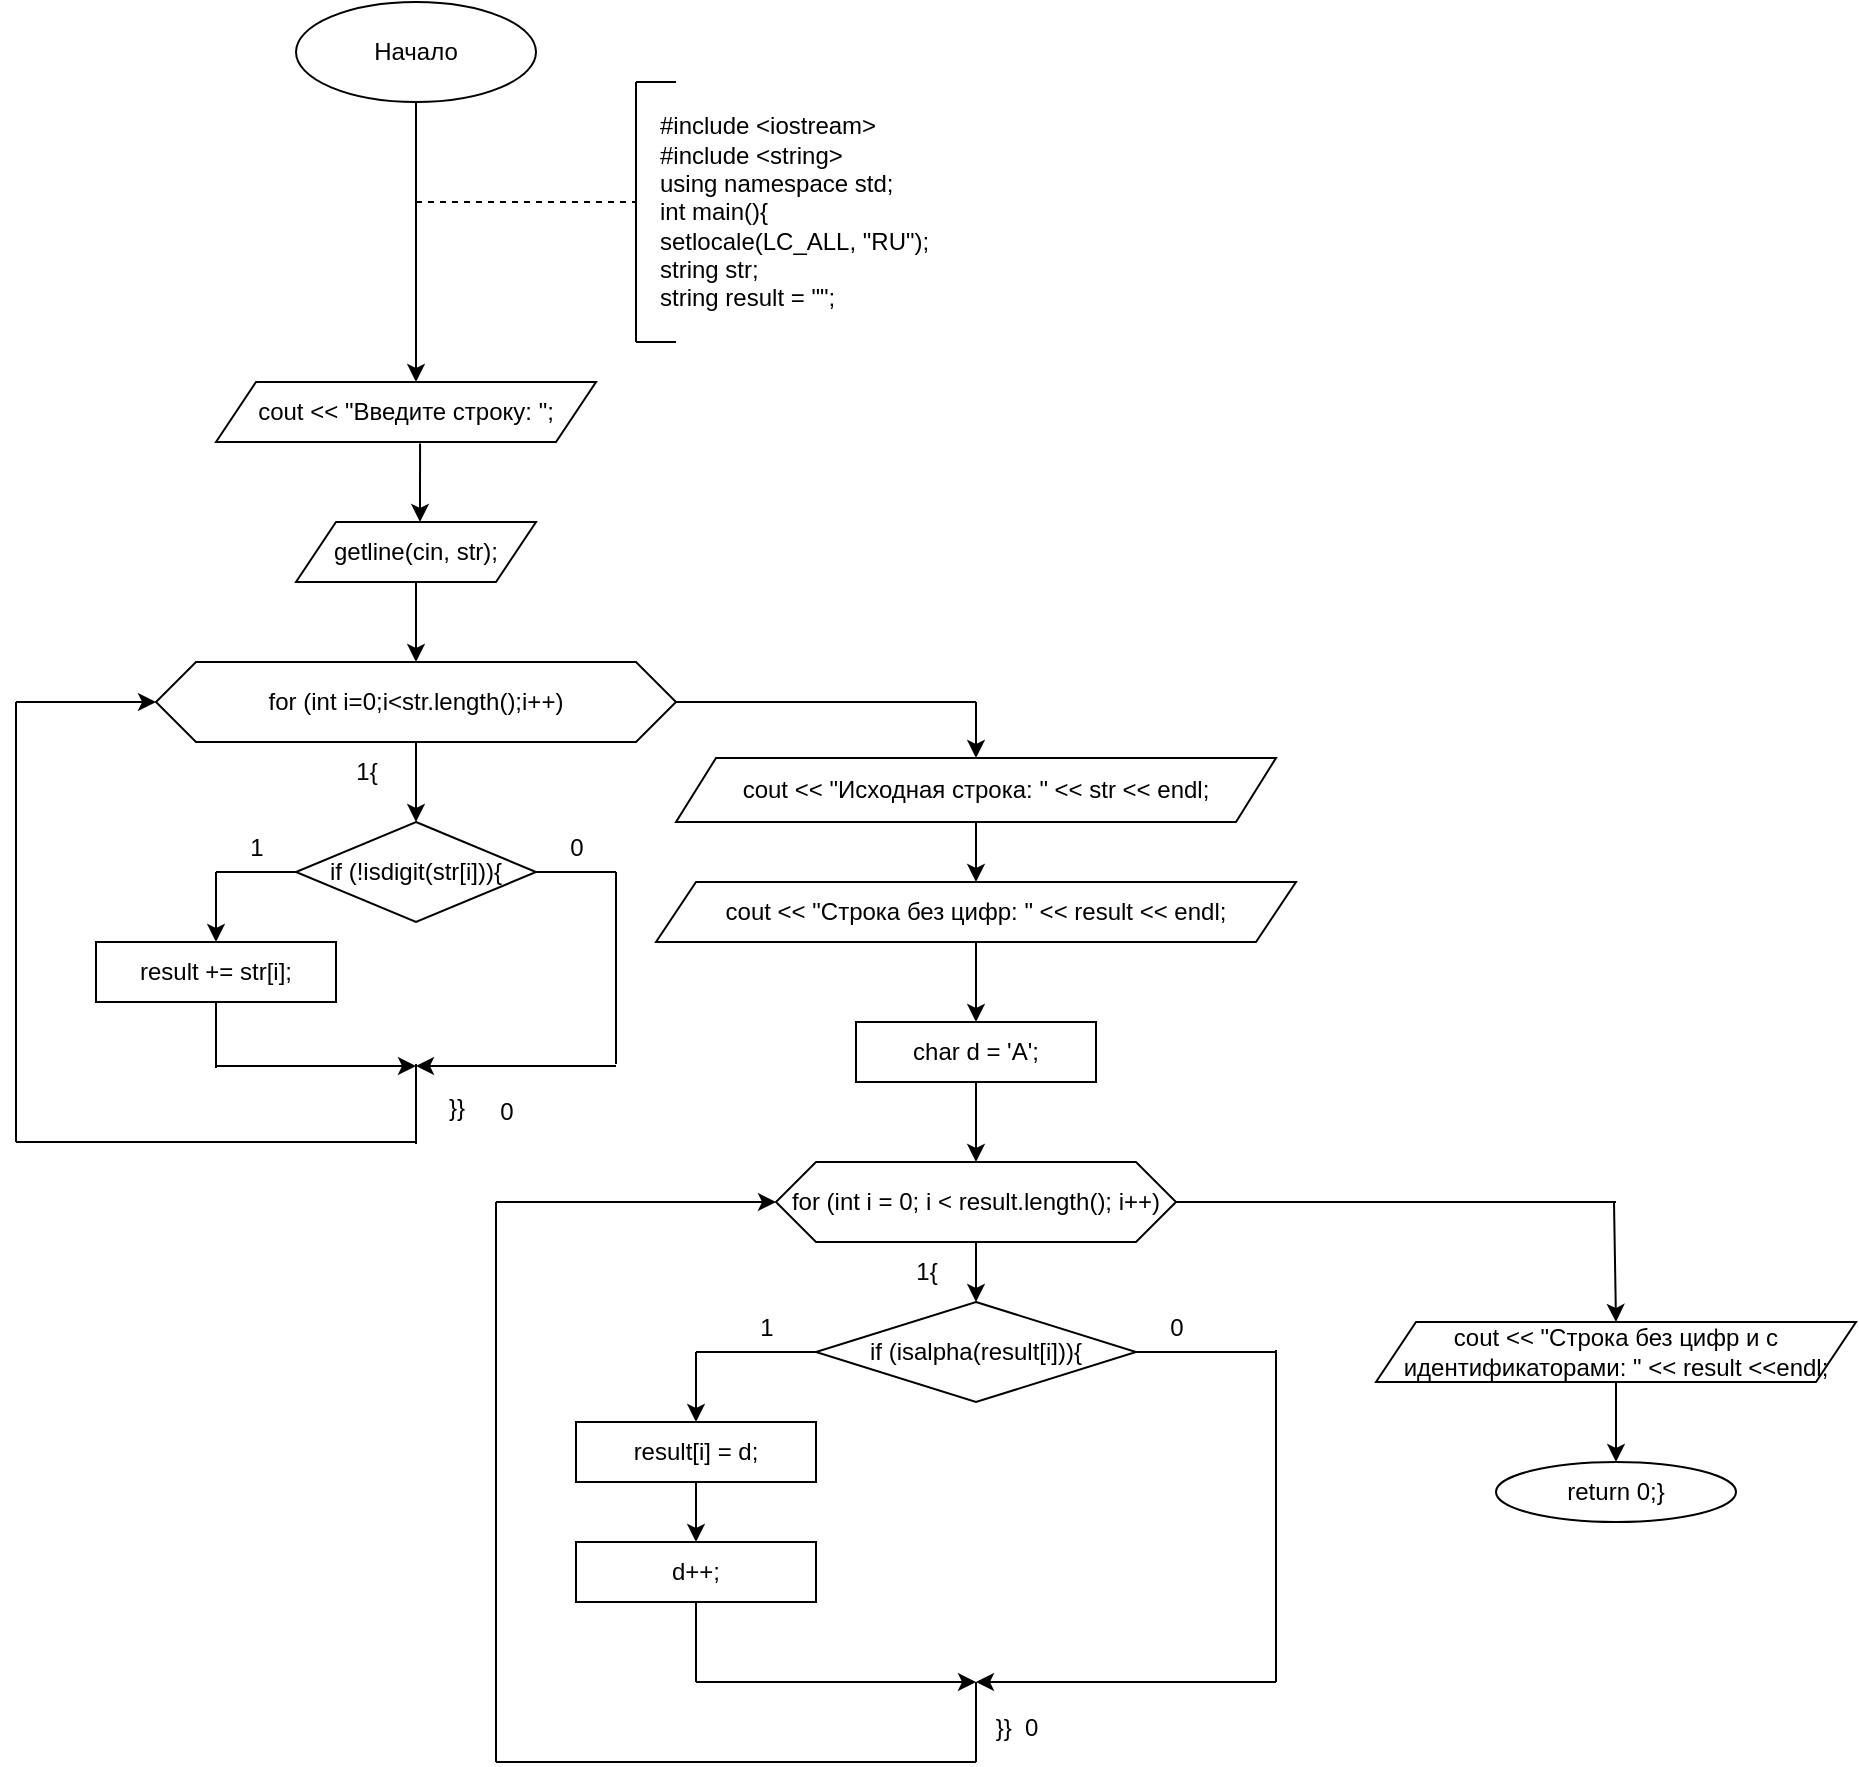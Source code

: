 <mxfile version="23.0.2" type="device">
  <diagram name="Страница — 1" id="c7WFqgYV3KlqRFfcLnEQ">
    <mxGraphModel dx="1290" dy="629" grid="1" gridSize="10" guides="1" tooltips="1" connect="1" arrows="1" fold="1" page="1" pageScale="1" pageWidth="827" pageHeight="1169" math="0" shadow="0">
      <root>
        <mxCell id="0" />
        <mxCell id="1" parent="0" />
        <mxCell id="VIocwzmXMLWgD00gFmoe-1" value="Начало" style="ellipse;whiteSpace=wrap;html=1;" vertex="1" parent="1">
          <mxGeometry x="220" y="40" width="120" height="50" as="geometry" />
        </mxCell>
        <mxCell id="VIocwzmXMLWgD00gFmoe-3" value="" style="endArrow=classic;html=1;rounded=0;exitX=0.5;exitY=1;exitDx=0;exitDy=0;" edge="1" parent="1" source="VIocwzmXMLWgD00gFmoe-1">
          <mxGeometry width="50" height="50" relative="1" as="geometry">
            <mxPoint x="260" y="150" as="sourcePoint" />
            <mxPoint x="280" y="230" as="targetPoint" />
          </mxGeometry>
        </mxCell>
        <mxCell id="VIocwzmXMLWgD00gFmoe-4" value="" style="endArrow=none;dashed=1;html=1;rounded=0;" edge="1" parent="1">
          <mxGeometry width="50" height="50" relative="1" as="geometry">
            <mxPoint x="280" y="140" as="sourcePoint" />
            <mxPoint x="390" y="140" as="targetPoint" />
          </mxGeometry>
        </mxCell>
        <mxCell id="VIocwzmXMLWgD00gFmoe-5" value="" style="endArrow=none;html=1;rounded=0;" edge="1" parent="1">
          <mxGeometry width="50" height="50" relative="1" as="geometry">
            <mxPoint x="390" y="210" as="sourcePoint" />
            <mxPoint x="390" y="80" as="targetPoint" />
          </mxGeometry>
        </mxCell>
        <mxCell id="VIocwzmXMLWgD00gFmoe-6" value="" style="endArrow=none;html=1;rounded=0;" edge="1" parent="1">
          <mxGeometry width="50" height="50" relative="1" as="geometry">
            <mxPoint x="390" y="80" as="sourcePoint" />
            <mxPoint x="410" y="80" as="targetPoint" />
          </mxGeometry>
        </mxCell>
        <mxCell id="VIocwzmXMLWgD00gFmoe-7" value="" style="endArrow=none;html=1;rounded=0;" edge="1" parent="1">
          <mxGeometry width="50" height="50" relative="1" as="geometry">
            <mxPoint x="410" y="210" as="sourcePoint" />
            <mxPoint x="390" y="210" as="targetPoint" />
          </mxGeometry>
        </mxCell>
        <mxCell id="VIocwzmXMLWgD00gFmoe-8" value="&lt;div&gt;#include &amp;lt;iostream&amp;gt;&lt;/div&gt;&lt;div&gt;#include &amp;lt;string&amp;gt;&lt;/div&gt;&lt;div&gt;using namespace std;&lt;/div&gt;&lt;div&gt;int main(){&lt;/div&gt;&lt;div&gt;&lt;div&gt;setlocale(LC_ALL, &quot;RU&quot;);&lt;/div&gt;&lt;div&gt;string str;&lt;/div&gt;&lt;div&gt;string result = &quot;&quot;;&lt;/div&gt;&lt;/div&gt;" style="text;html=1;align=left;verticalAlign=middle;resizable=0;points=[];autosize=1;strokeColor=none;fillColor=none;" vertex="1" parent="1">
          <mxGeometry x="400" y="90" width="160" height="110" as="geometry" />
        </mxCell>
        <mxCell id="VIocwzmXMLWgD00gFmoe-9" value="cout &amp;lt;&amp;lt; &quot;Введите строку: &quot;;" style="shape=parallelogram;perimeter=parallelogramPerimeter;whiteSpace=wrap;html=1;fixedSize=1;" vertex="1" parent="1">
          <mxGeometry x="180" y="230" width="190" height="30" as="geometry" />
        </mxCell>
        <mxCell id="VIocwzmXMLWgD00gFmoe-10" value="" style="endArrow=classic;html=1;rounded=0;exitX=0.537;exitY=1.027;exitDx=0;exitDy=0;exitPerimeter=0;" edge="1" parent="1" source="VIocwzmXMLWgD00gFmoe-9">
          <mxGeometry width="50" height="50" relative="1" as="geometry">
            <mxPoint x="260" y="150" as="sourcePoint" />
            <mxPoint x="282" y="300" as="targetPoint" />
          </mxGeometry>
        </mxCell>
        <mxCell id="VIocwzmXMLWgD00gFmoe-11" value="getline(cin, str);" style="shape=parallelogram;perimeter=parallelogramPerimeter;whiteSpace=wrap;html=1;fixedSize=1;" vertex="1" parent="1">
          <mxGeometry x="220" y="300" width="120" height="30" as="geometry" />
        </mxCell>
        <mxCell id="VIocwzmXMLWgD00gFmoe-12" value="" style="endArrow=classic;html=1;rounded=0;exitX=0.5;exitY=1;exitDx=0;exitDy=0;" edge="1" parent="1" source="VIocwzmXMLWgD00gFmoe-11" target="VIocwzmXMLWgD00gFmoe-13">
          <mxGeometry width="50" height="50" relative="1" as="geometry">
            <mxPoint x="260" y="350" as="sourcePoint" />
            <mxPoint x="280" y="370" as="targetPoint" />
          </mxGeometry>
        </mxCell>
        <mxCell id="VIocwzmXMLWgD00gFmoe-13" value="for (int i=0;i&amp;lt;str.length();i++)" style="shape=hexagon;perimeter=hexagonPerimeter2;whiteSpace=wrap;html=1;fixedSize=1;" vertex="1" parent="1">
          <mxGeometry x="150" y="370" width="260" height="40" as="geometry" />
        </mxCell>
        <mxCell id="VIocwzmXMLWgD00gFmoe-14" value="" style="endArrow=classic;html=1;rounded=0;exitX=0.5;exitY=1;exitDx=0;exitDy=0;" edge="1" parent="1" source="VIocwzmXMLWgD00gFmoe-13" target="VIocwzmXMLWgD00gFmoe-15">
          <mxGeometry width="50" height="50" relative="1" as="geometry">
            <mxPoint x="260" y="450" as="sourcePoint" />
            <mxPoint x="280" y="460" as="targetPoint" />
          </mxGeometry>
        </mxCell>
        <mxCell id="VIocwzmXMLWgD00gFmoe-15" value="if (!isdigit(str[i])){" style="rhombus;whiteSpace=wrap;html=1;" vertex="1" parent="1">
          <mxGeometry x="220" y="450" width="120" height="50" as="geometry" />
        </mxCell>
        <mxCell id="VIocwzmXMLWgD00gFmoe-16" value="" style="endArrow=none;html=1;rounded=0;exitX=0;exitY=0.5;exitDx=0;exitDy=0;" edge="1" parent="1" source="VIocwzmXMLWgD00gFmoe-15">
          <mxGeometry width="50" height="50" relative="1" as="geometry">
            <mxPoint x="260" y="450" as="sourcePoint" />
            <mxPoint x="180" y="475" as="targetPoint" />
          </mxGeometry>
        </mxCell>
        <mxCell id="VIocwzmXMLWgD00gFmoe-18" value="" style="endArrow=none;html=1;rounded=0;exitX=1;exitY=0.5;exitDx=0;exitDy=0;" edge="1" parent="1" source="VIocwzmXMLWgD00gFmoe-15">
          <mxGeometry width="50" height="50" relative="1" as="geometry">
            <mxPoint x="260" y="450" as="sourcePoint" />
            <mxPoint x="380" y="475" as="targetPoint" />
          </mxGeometry>
        </mxCell>
        <mxCell id="VIocwzmXMLWgD00gFmoe-19" value="" style="endArrow=none;html=1;rounded=0;" edge="1" parent="1">
          <mxGeometry width="50" height="50" relative="1" as="geometry">
            <mxPoint x="380" y="475" as="sourcePoint" />
            <mxPoint x="380" y="571" as="targetPoint" />
          </mxGeometry>
        </mxCell>
        <mxCell id="VIocwzmXMLWgD00gFmoe-20" value="" style="endArrow=classic;html=1;rounded=0;" edge="1" parent="1">
          <mxGeometry width="50" height="50" relative="1" as="geometry">
            <mxPoint x="180" y="475" as="sourcePoint" />
            <mxPoint x="180" y="510" as="targetPoint" />
          </mxGeometry>
        </mxCell>
        <mxCell id="VIocwzmXMLWgD00gFmoe-21" value="result += str[i];" style="rounded=0;whiteSpace=wrap;html=1;" vertex="1" parent="1">
          <mxGeometry x="120" y="510" width="120" height="30" as="geometry" />
        </mxCell>
        <mxCell id="VIocwzmXMLWgD00gFmoe-22" value="" style="endArrow=none;html=1;rounded=0;exitX=0.5;exitY=1;exitDx=0;exitDy=0;" edge="1" parent="1">
          <mxGeometry width="50" height="50" relative="1" as="geometry">
            <mxPoint x="180" y="540" as="sourcePoint" />
            <mxPoint x="180" y="573" as="targetPoint" />
          </mxGeometry>
        </mxCell>
        <mxCell id="VIocwzmXMLWgD00gFmoe-23" value="" style="endArrow=classic;html=1;rounded=0;" edge="1" parent="1">
          <mxGeometry width="50" height="50" relative="1" as="geometry">
            <mxPoint x="180" y="572" as="sourcePoint" />
            <mxPoint x="280" y="572" as="targetPoint" />
          </mxGeometry>
        </mxCell>
        <mxCell id="VIocwzmXMLWgD00gFmoe-24" value="" style="endArrow=classic;html=1;rounded=0;" edge="1" parent="1">
          <mxGeometry width="50" height="50" relative="1" as="geometry">
            <mxPoint x="380" y="572" as="sourcePoint" />
            <mxPoint x="280" y="572" as="targetPoint" />
          </mxGeometry>
        </mxCell>
        <mxCell id="VIocwzmXMLWgD00gFmoe-26" value="" style="endArrow=none;html=1;rounded=0;" edge="1" parent="1">
          <mxGeometry width="50" height="50" relative="1" as="geometry">
            <mxPoint x="280" y="571" as="sourcePoint" />
            <mxPoint x="280" y="611" as="targetPoint" />
          </mxGeometry>
        </mxCell>
        <mxCell id="VIocwzmXMLWgD00gFmoe-27" value="" style="endArrow=none;html=1;rounded=0;" edge="1" parent="1">
          <mxGeometry width="50" height="50" relative="1" as="geometry">
            <mxPoint x="280" y="610" as="sourcePoint" />
            <mxPoint x="80" y="610" as="targetPoint" />
          </mxGeometry>
        </mxCell>
        <mxCell id="VIocwzmXMLWgD00gFmoe-28" value="" style="endArrow=none;html=1;rounded=0;" edge="1" parent="1">
          <mxGeometry width="50" height="50" relative="1" as="geometry">
            <mxPoint x="80" y="610" as="sourcePoint" />
            <mxPoint x="80" y="390" as="targetPoint" />
          </mxGeometry>
        </mxCell>
        <mxCell id="VIocwzmXMLWgD00gFmoe-29" value="" style="endArrow=classic;html=1;rounded=0;entryX=0;entryY=0.5;entryDx=0;entryDy=0;" edge="1" parent="1" target="VIocwzmXMLWgD00gFmoe-13">
          <mxGeometry width="50" height="50" relative="1" as="geometry">
            <mxPoint x="80" y="390" as="sourcePoint" />
            <mxPoint x="310" y="400" as="targetPoint" />
          </mxGeometry>
        </mxCell>
        <mxCell id="VIocwzmXMLWgD00gFmoe-30" value="1{" style="text;html=1;align=center;verticalAlign=middle;resizable=0;points=[];autosize=1;strokeColor=none;fillColor=none;" vertex="1" parent="1">
          <mxGeometry x="240" y="410" width="30" height="30" as="geometry" />
        </mxCell>
        <mxCell id="VIocwzmXMLWgD00gFmoe-31" value="}}" style="text;html=1;align=center;verticalAlign=middle;resizable=0;points=[];autosize=1;strokeColor=none;fillColor=none;" vertex="1" parent="1">
          <mxGeometry x="285" y="578" width="30" height="30" as="geometry" />
        </mxCell>
        <mxCell id="VIocwzmXMLWgD00gFmoe-32" value="1" style="text;html=1;align=center;verticalAlign=middle;resizable=0;points=[];autosize=1;strokeColor=none;fillColor=none;" vertex="1" parent="1">
          <mxGeometry x="185" y="448" width="30" height="30" as="geometry" />
        </mxCell>
        <mxCell id="VIocwzmXMLWgD00gFmoe-33" value="0" style="text;html=1;align=center;verticalAlign=middle;resizable=0;points=[];autosize=1;strokeColor=none;fillColor=none;" vertex="1" parent="1">
          <mxGeometry x="345" y="448" width="30" height="30" as="geometry" />
        </mxCell>
        <mxCell id="VIocwzmXMLWgD00gFmoe-34" value="" style="endArrow=none;html=1;rounded=0;exitX=1;exitY=0.5;exitDx=0;exitDy=0;" edge="1" parent="1" source="VIocwzmXMLWgD00gFmoe-13">
          <mxGeometry width="50" height="50" relative="1" as="geometry">
            <mxPoint x="420" y="410" as="sourcePoint" />
            <mxPoint x="560" y="390" as="targetPoint" />
          </mxGeometry>
        </mxCell>
        <mxCell id="VIocwzmXMLWgD00gFmoe-35" value="" style="endArrow=classic;html=1;rounded=0;" edge="1" parent="1" target="VIocwzmXMLWgD00gFmoe-36">
          <mxGeometry width="50" height="50" relative="1" as="geometry">
            <mxPoint x="560" y="390" as="sourcePoint" />
            <mxPoint x="560" y="420" as="targetPoint" />
          </mxGeometry>
        </mxCell>
        <mxCell id="VIocwzmXMLWgD00gFmoe-36" value="cout &amp;lt;&amp;lt; &quot;Исходная строка: &quot; &amp;lt;&amp;lt; str &amp;lt;&amp;lt; endl;" style="shape=parallelogram;perimeter=parallelogramPerimeter;whiteSpace=wrap;html=1;fixedSize=1;" vertex="1" parent="1">
          <mxGeometry x="410" y="418" width="300" height="32" as="geometry" />
        </mxCell>
        <mxCell id="VIocwzmXMLWgD00gFmoe-37" value="" style="endArrow=classic;html=1;rounded=0;exitX=0.5;exitY=1;exitDx=0;exitDy=0;" edge="1" parent="1" source="VIocwzmXMLWgD00gFmoe-36" target="VIocwzmXMLWgD00gFmoe-38">
          <mxGeometry width="50" height="50" relative="1" as="geometry">
            <mxPoint x="420" y="410" as="sourcePoint" />
            <mxPoint x="560" y="490" as="targetPoint" />
          </mxGeometry>
        </mxCell>
        <mxCell id="VIocwzmXMLWgD00gFmoe-38" value="cout &amp;lt;&amp;lt; &quot;Строка без цифр: &quot; &amp;lt;&amp;lt; result &amp;lt;&amp;lt; endl;" style="shape=parallelogram;perimeter=parallelogramPerimeter;whiteSpace=wrap;html=1;fixedSize=1;" vertex="1" parent="1">
          <mxGeometry x="400" y="480" width="320" height="30" as="geometry" />
        </mxCell>
        <mxCell id="VIocwzmXMLWgD00gFmoe-40" value="" style="endArrow=classic;html=1;rounded=0;exitX=0.5;exitY=1;exitDx=0;exitDy=0;entryX=0.5;entryY=0;entryDx=0;entryDy=0;" edge="1" parent="1" source="VIocwzmXMLWgD00gFmoe-38" target="VIocwzmXMLWgD00gFmoe-42">
          <mxGeometry width="50" height="50" relative="1" as="geometry">
            <mxPoint x="420" y="610" as="sourcePoint" />
            <mxPoint x="560" y="520" as="targetPoint" />
          </mxGeometry>
        </mxCell>
        <mxCell id="VIocwzmXMLWgD00gFmoe-42" value="char d = &#39;A&#39;;" style="rounded=0;whiteSpace=wrap;html=1;" vertex="1" parent="1">
          <mxGeometry x="500" y="550" width="120" height="30" as="geometry" />
        </mxCell>
        <mxCell id="VIocwzmXMLWgD00gFmoe-43" value="" style="endArrow=classic;html=1;rounded=0;exitX=0.5;exitY=1;exitDx=0;exitDy=0;" edge="1" parent="1" source="VIocwzmXMLWgD00gFmoe-42" target="VIocwzmXMLWgD00gFmoe-44">
          <mxGeometry width="50" height="50" relative="1" as="geometry">
            <mxPoint x="420" y="610" as="sourcePoint" />
            <mxPoint x="560" y="610" as="targetPoint" />
          </mxGeometry>
        </mxCell>
        <mxCell id="VIocwzmXMLWgD00gFmoe-44" value="for (int i = 0; i &amp;lt; result.length(); i++)" style="shape=hexagon;perimeter=hexagonPerimeter2;whiteSpace=wrap;html=1;fixedSize=1;" vertex="1" parent="1">
          <mxGeometry x="460" y="620" width="200" height="40" as="geometry" />
        </mxCell>
        <mxCell id="VIocwzmXMLWgD00gFmoe-45" value="" style="endArrow=classic;html=1;rounded=0;exitX=0.5;exitY=1;exitDx=0;exitDy=0;" edge="1" parent="1" source="VIocwzmXMLWgD00gFmoe-44" target="VIocwzmXMLWgD00gFmoe-46">
          <mxGeometry width="50" height="50" relative="1" as="geometry">
            <mxPoint x="420" y="610" as="sourcePoint" />
            <mxPoint x="560" y="700" as="targetPoint" />
          </mxGeometry>
        </mxCell>
        <mxCell id="VIocwzmXMLWgD00gFmoe-46" value="if (isalpha(result[i])){" style="rhombus;whiteSpace=wrap;html=1;" vertex="1" parent="1">
          <mxGeometry x="480" y="690" width="160" height="50" as="geometry" />
        </mxCell>
        <mxCell id="VIocwzmXMLWgD00gFmoe-47" value="" style="endArrow=none;html=1;rounded=0;exitX=0;exitY=0.5;exitDx=0;exitDy=0;" edge="1" parent="1" source="VIocwzmXMLWgD00gFmoe-46">
          <mxGeometry width="50" height="50" relative="1" as="geometry">
            <mxPoint x="420" y="710" as="sourcePoint" />
            <mxPoint x="420" y="715" as="targetPoint" />
          </mxGeometry>
        </mxCell>
        <mxCell id="VIocwzmXMLWgD00gFmoe-48" value="" style="endArrow=none;html=1;rounded=0;exitX=1;exitY=0.5;exitDx=0;exitDy=0;" edge="1" parent="1" source="VIocwzmXMLWgD00gFmoe-46">
          <mxGeometry width="50" height="50" relative="1" as="geometry">
            <mxPoint x="420" y="710" as="sourcePoint" />
            <mxPoint x="710" y="715" as="targetPoint" />
          </mxGeometry>
        </mxCell>
        <mxCell id="VIocwzmXMLWgD00gFmoe-49" value="" style="endArrow=none;html=1;rounded=0;" edge="1" parent="1">
          <mxGeometry width="50" height="50" relative="1" as="geometry">
            <mxPoint x="710" y="714" as="sourcePoint" />
            <mxPoint x="710" y="880" as="targetPoint" />
          </mxGeometry>
        </mxCell>
        <mxCell id="VIocwzmXMLWgD00gFmoe-50" value="" style="endArrow=classic;html=1;rounded=0;" edge="1" parent="1" target="VIocwzmXMLWgD00gFmoe-51">
          <mxGeometry width="50" height="50" relative="1" as="geometry">
            <mxPoint x="420" y="715" as="sourcePoint" />
            <mxPoint x="420" y="755" as="targetPoint" />
          </mxGeometry>
        </mxCell>
        <mxCell id="VIocwzmXMLWgD00gFmoe-51" value="result[i] = d;" style="rounded=0;whiteSpace=wrap;html=1;" vertex="1" parent="1">
          <mxGeometry x="360" y="750" width="120" height="30" as="geometry" />
        </mxCell>
        <mxCell id="VIocwzmXMLWgD00gFmoe-52" value="" style="endArrow=classic;html=1;rounded=0;exitX=0.5;exitY=1;exitDx=0;exitDy=0;" edge="1" parent="1" source="VIocwzmXMLWgD00gFmoe-51" target="VIocwzmXMLWgD00gFmoe-53">
          <mxGeometry width="50" height="50" relative="1" as="geometry">
            <mxPoint x="420" y="710" as="sourcePoint" />
            <mxPoint x="420" y="800" as="targetPoint" />
          </mxGeometry>
        </mxCell>
        <mxCell id="VIocwzmXMLWgD00gFmoe-53" value="d++;" style="rounded=0;whiteSpace=wrap;html=1;" vertex="1" parent="1">
          <mxGeometry x="360" y="810" width="120" height="30" as="geometry" />
        </mxCell>
        <mxCell id="VIocwzmXMLWgD00gFmoe-54" value="" style="endArrow=none;html=1;rounded=0;exitX=0.5;exitY=1;exitDx=0;exitDy=0;" edge="1" parent="1" source="VIocwzmXMLWgD00gFmoe-53">
          <mxGeometry width="50" height="50" relative="1" as="geometry">
            <mxPoint x="420" y="710" as="sourcePoint" />
            <mxPoint x="420" y="880" as="targetPoint" />
          </mxGeometry>
        </mxCell>
        <mxCell id="VIocwzmXMLWgD00gFmoe-56" value="" style="endArrow=classic;html=1;rounded=0;" edge="1" parent="1">
          <mxGeometry width="50" height="50" relative="1" as="geometry">
            <mxPoint x="420" y="880" as="sourcePoint" />
            <mxPoint x="560" y="880" as="targetPoint" />
          </mxGeometry>
        </mxCell>
        <mxCell id="VIocwzmXMLWgD00gFmoe-57" value="" style="endArrow=classic;html=1;rounded=0;" edge="1" parent="1">
          <mxGeometry width="50" height="50" relative="1" as="geometry">
            <mxPoint x="710" y="880" as="sourcePoint" />
            <mxPoint x="560" y="880" as="targetPoint" />
          </mxGeometry>
        </mxCell>
        <mxCell id="VIocwzmXMLWgD00gFmoe-58" value="" style="endArrow=none;html=1;rounded=0;" edge="1" parent="1">
          <mxGeometry width="50" height="50" relative="1" as="geometry">
            <mxPoint x="560" y="880" as="sourcePoint" />
            <mxPoint x="560" y="920" as="targetPoint" />
          </mxGeometry>
        </mxCell>
        <mxCell id="VIocwzmXMLWgD00gFmoe-59" value="" style="endArrow=none;html=1;rounded=0;" edge="1" parent="1">
          <mxGeometry width="50" height="50" relative="1" as="geometry">
            <mxPoint x="560" y="920" as="sourcePoint" />
            <mxPoint x="320" y="920" as="targetPoint" />
          </mxGeometry>
        </mxCell>
        <mxCell id="VIocwzmXMLWgD00gFmoe-60" value="" style="endArrow=none;html=1;rounded=0;" edge="1" parent="1">
          <mxGeometry width="50" height="50" relative="1" as="geometry">
            <mxPoint x="320" y="920" as="sourcePoint" />
            <mxPoint x="320" y="640" as="targetPoint" />
          </mxGeometry>
        </mxCell>
        <mxCell id="VIocwzmXMLWgD00gFmoe-61" value="" style="endArrow=classic;html=1;rounded=0;entryX=0;entryY=0.5;entryDx=0;entryDy=0;" edge="1" parent="1" target="VIocwzmXMLWgD00gFmoe-44">
          <mxGeometry width="50" height="50" relative="1" as="geometry">
            <mxPoint x="320" y="640" as="sourcePoint" />
            <mxPoint x="470" y="660" as="targetPoint" />
          </mxGeometry>
        </mxCell>
        <mxCell id="VIocwzmXMLWgD00gFmoe-62" value="" style="endArrow=none;html=1;rounded=0;exitX=1;exitY=0.5;exitDx=0;exitDy=0;" edge="1" parent="1" source="VIocwzmXMLWgD00gFmoe-44">
          <mxGeometry width="50" height="50" relative="1" as="geometry">
            <mxPoint x="670" y="710" as="sourcePoint" />
            <mxPoint x="880" y="640" as="targetPoint" />
          </mxGeometry>
        </mxCell>
        <mxCell id="VIocwzmXMLWgD00gFmoe-63" value="" style="endArrow=classic;html=1;rounded=0;entryX=0.5;entryY=0;entryDx=0;entryDy=0;" edge="1" parent="1" target="VIocwzmXMLWgD00gFmoe-64">
          <mxGeometry width="50" height="50" relative="1" as="geometry">
            <mxPoint x="879" y="640" as="sourcePoint" />
            <mxPoint x="830" y="700" as="targetPoint" />
          </mxGeometry>
        </mxCell>
        <mxCell id="VIocwzmXMLWgD00gFmoe-64" value="cout &amp;lt;&amp;lt; &quot;Строка без цифр и с идентификаторами: &quot; &amp;lt;&amp;lt; result &amp;lt;&amp;lt;endl;" style="shape=parallelogram;perimeter=parallelogramPerimeter;whiteSpace=wrap;html=1;fixedSize=1;" vertex="1" parent="1">
          <mxGeometry x="760" y="700" width="240" height="30" as="geometry" />
        </mxCell>
        <mxCell id="VIocwzmXMLWgD00gFmoe-65" value="" style="endArrow=classic;html=1;rounded=0;exitX=0.5;exitY=1;exitDx=0;exitDy=0;" edge="1" parent="1" source="VIocwzmXMLWgD00gFmoe-64" target="VIocwzmXMLWgD00gFmoe-66">
          <mxGeometry width="50" height="50" relative="1" as="geometry">
            <mxPoint x="690" y="710" as="sourcePoint" />
            <mxPoint x="880" y="770" as="targetPoint" />
          </mxGeometry>
        </mxCell>
        <mxCell id="VIocwzmXMLWgD00gFmoe-66" value="return 0;}" style="ellipse;whiteSpace=wrap;html=1;" vertex="1" parent="1">
          <mxGeometry x="820" y="770" width="120" height="30" as="geometry" />
        </mxCell>
        <mxCell id="VIocwzmXMLWgD00gFmoe-67" value="1{" style="text;html=1;align=center;verticalAlign=middle;resizable=0;points=[];autosize=1;strokeColor=none;fillColor=none;" vertex="1" parent="1">
          <mxGeometry x="520" y="660" width="30" height="30" as="geometry" />
        </mxCell>
        <mxCell id="VIocwzmXMLWgD00gFmoe-68" value="0" style="text;html=1;align=center;verticalAlign=middle;resizable=0;points=[];autosize=1;strokeColor=none;fillColor=none;" vertex="1" parent="1">
          <mxGeometry x="310" y="580" width="30" height="30" as="geometry" />
        </mxCell>
        <mxCell id="VIocwzmXMLWgD00gFmoe-69" value="1" style="text;html=1;align=center;verticalAlign=middle;resizable=0;points=[];autosize=1;strokeColor=none;fillColor=none;" vertex="1" parent="1">
          <mxGeometry x="440" y="688" width="30" height="30" as="geometry" />
        </mxCell>
        <mxCell id="VIocwzmXMLWgD00gFmoe-70" value="0" style="text;html=1;align=center;verticalAlign=middle;resizable=0;points=[];autosize=1;strokeColor=none;fillColor=none;" vertex="1" parent="1">
          <mxGeometry x="645" y="688" width="30" height="30" as="geometry" />
        </mxCell>
        <mxCell id="VIocwzmXMLWgD00gFmoe-71" value="}}&amp;nbsp; 0" style="text;html=1;align=center;verticalAlign=middle;resizable=0;points=[];autosize=1;strokeColor=none;fillColor=none;" vertex="1" parent="1">
          <mxGeometry x="560" y="888" width="40" height="30" as="geometry" />
        </mxCell>
      </root>
    </mxGraphModel>
  </diagram>
</mxfile>
